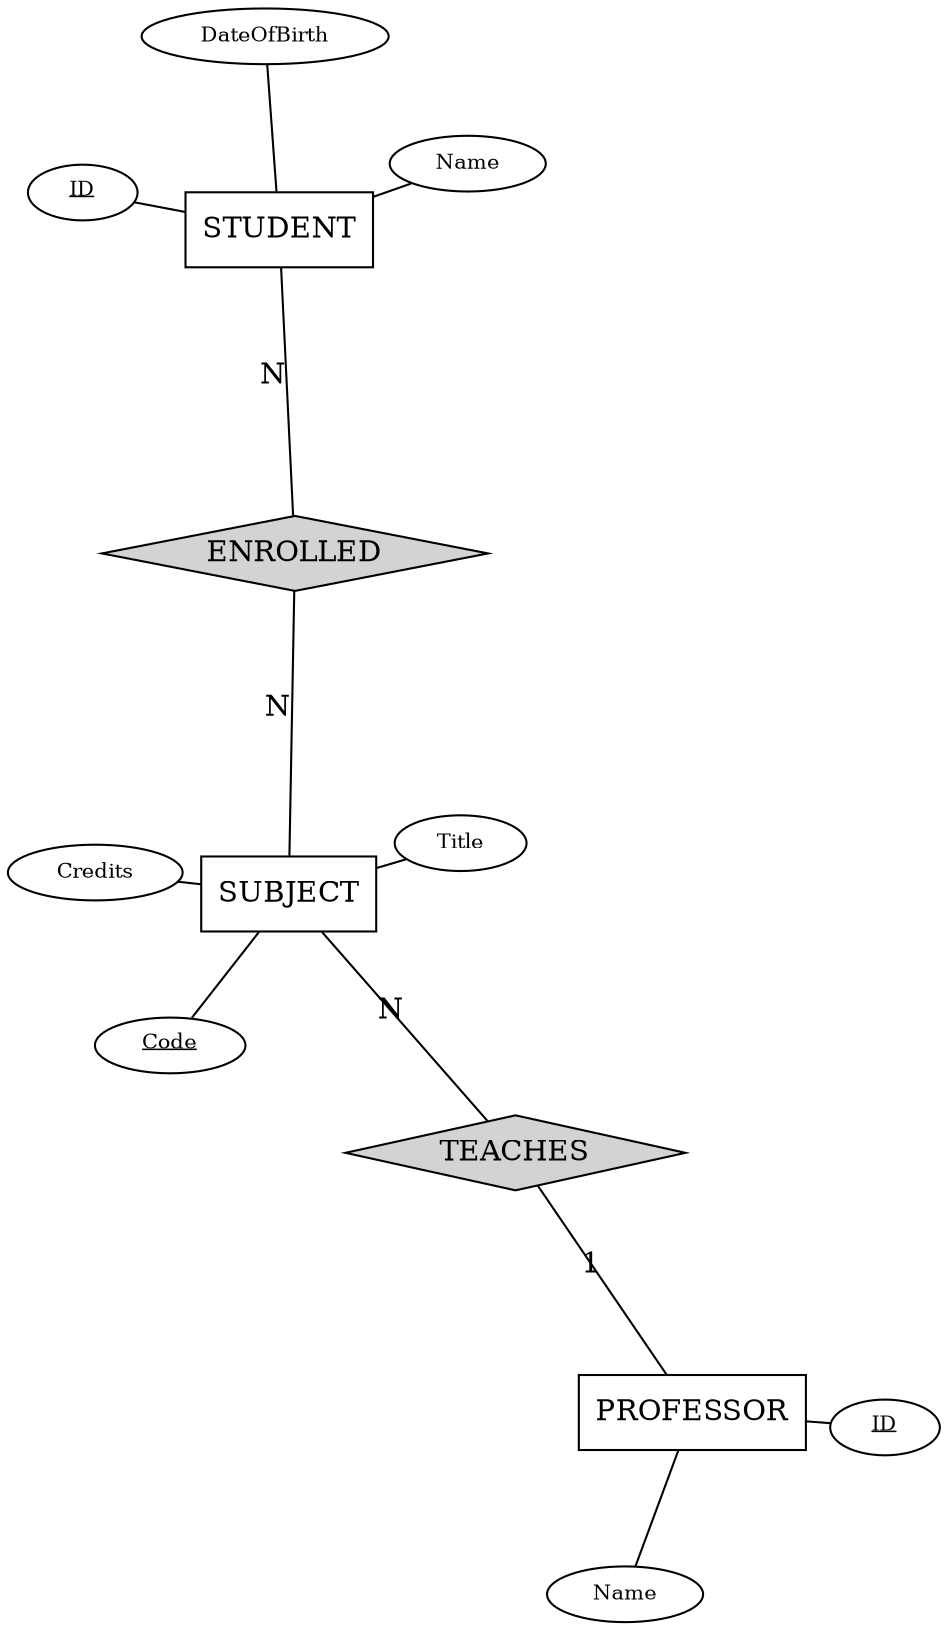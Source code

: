 graph ConceptualModel {
layout=neato;
overlap=scale;
"STUDENT" [shape=box, label="STUDENT"];
"SUBJECT" [shape=box, label="SUBJECT"];
"PROFESSOR" [shape=box, label="PROFESSOR"];
"STUDENT_ID" [shape=ellipse, style="", label=< <u>ID</u> >, width=0.5, height=0.3, fontsize="10"];
"STUDENT" -- "STUDENT_ID" [dir=none];
"STUDENT_Name" [shape=ellipse, style="", label=< Name >, width=0.5, height=0.3, fontsize="10"];
"STUDENT" -- "STUDENT_Name" [dir=none];
"STUDENT_DateOfBirth" [shape=ellipse, style="", label=< DateOfBirth >, width=0.5, height=0.3, fontsize="10"];
"STUDENT" -- "STUDENT_DateOfBirth" [dir=none];
"SUBJECT_Code" [shape=ellipse, style="", label=< <u>Code</u> >, width=0.5, height=0.3, fontsize="10"];
"SUBJECT" -- "SUBJECT_Code" [dir=none];
"SUBJECT_Title" [shape=ellipse, style="", label=< Title >, width=0.5, height=0.3, fontsize="10"];
"SUBJECT" -- "SUBJECT_Title" [dir=none];
"SUBJECT_Credits" [shape=ellipse, style="", label=< Credits >, width=0.5, height=0.3, fontsize="10"];
"SUBJECT" -- "SUBJECT_Credits" [dir=none];
"PROFESSOR_ID" [shape=ellipse, style="", label=< <u>ID</u> >, width=0.5, height=0.3, fontsize="10"];
"PROFESSOR" -- "PROFESSOR_ID" [dir=none];
"PROFESSOR_Name" [shape=ellipse, style="", label=< Name >, width=0.5, height=0.3, fontsize="10"];
"PROFESSOR" -- "PROFESSOR_Name" [dir=none];
"ENROLLED" [shape=diamond, style=filled, color=black, fillcolor=lightgrey, label="ENROLLED"];
"ENROLLED" -- "STUDENT" [label="N", len=1.6];
"ENROLLED" -- "SUBJECT" [label="N", len=1.6];
"TEACHES" [shape=diamond, style=filled, color=black, fillcolor=lightgrey, label="TEACHES"];
"TEACHES" -- "PROFESSOR" [label="1", len=1.6];
"TEACHES" -- "SUBJECT" [label="N", len=1.6];
}
digraph {}